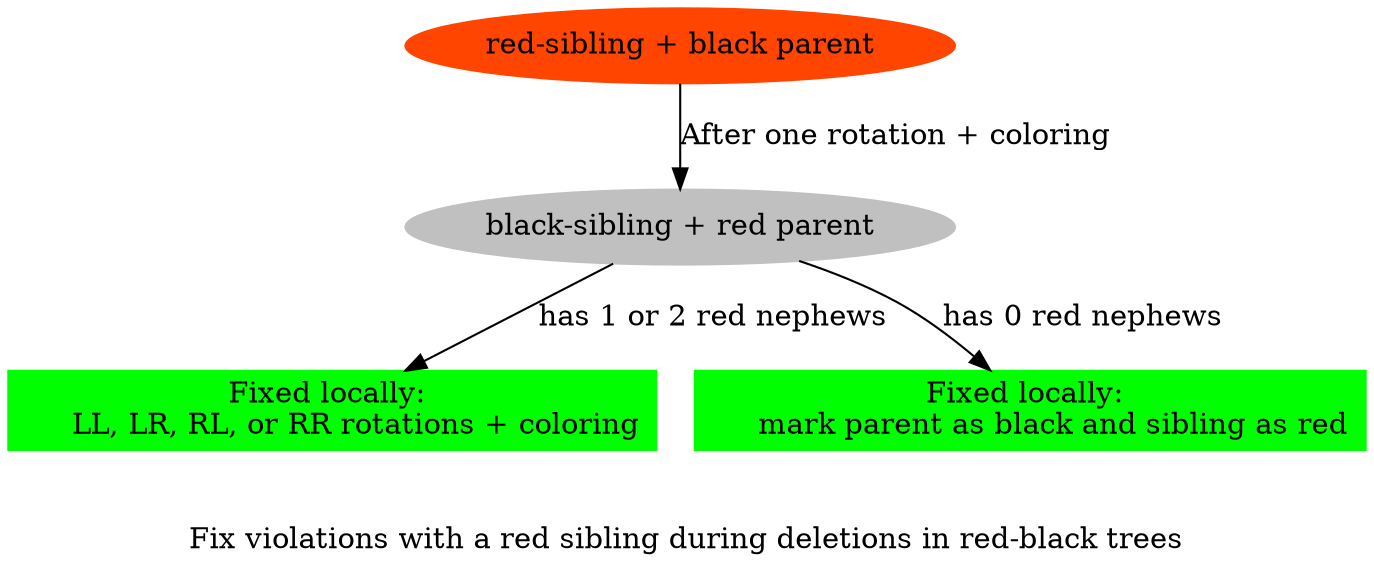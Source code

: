 digraph RBTree {
"0x0001" [label="red-sibling + black parent"] [color=orangered] [style=filled] 
"0x0002" [label="black-sibling + red parent"] [color=grey] [style=filled] 
"0x0001" -> {"0x0002"} [label="After one rotation + coloring"]
"0x0002" -> {"0x0003"} [label="has 1 or 2 red nephews"]
"0x0003" [label="Fixed locally: 
     LL, LR, RL, or RR rotations + coloring"] [shape="box"] [color=green] [style=filled] 
"0x0002" -> {"0x0004"} [label="has 0 red nephews"]
"0x0004" [label="Fixed locally: 
     mark parent as black and sibling as red"] [shape="box"]  [color=green] [style=filled] 

label="

Fix violations with a red sibling during deletions in red-black trees"
}
